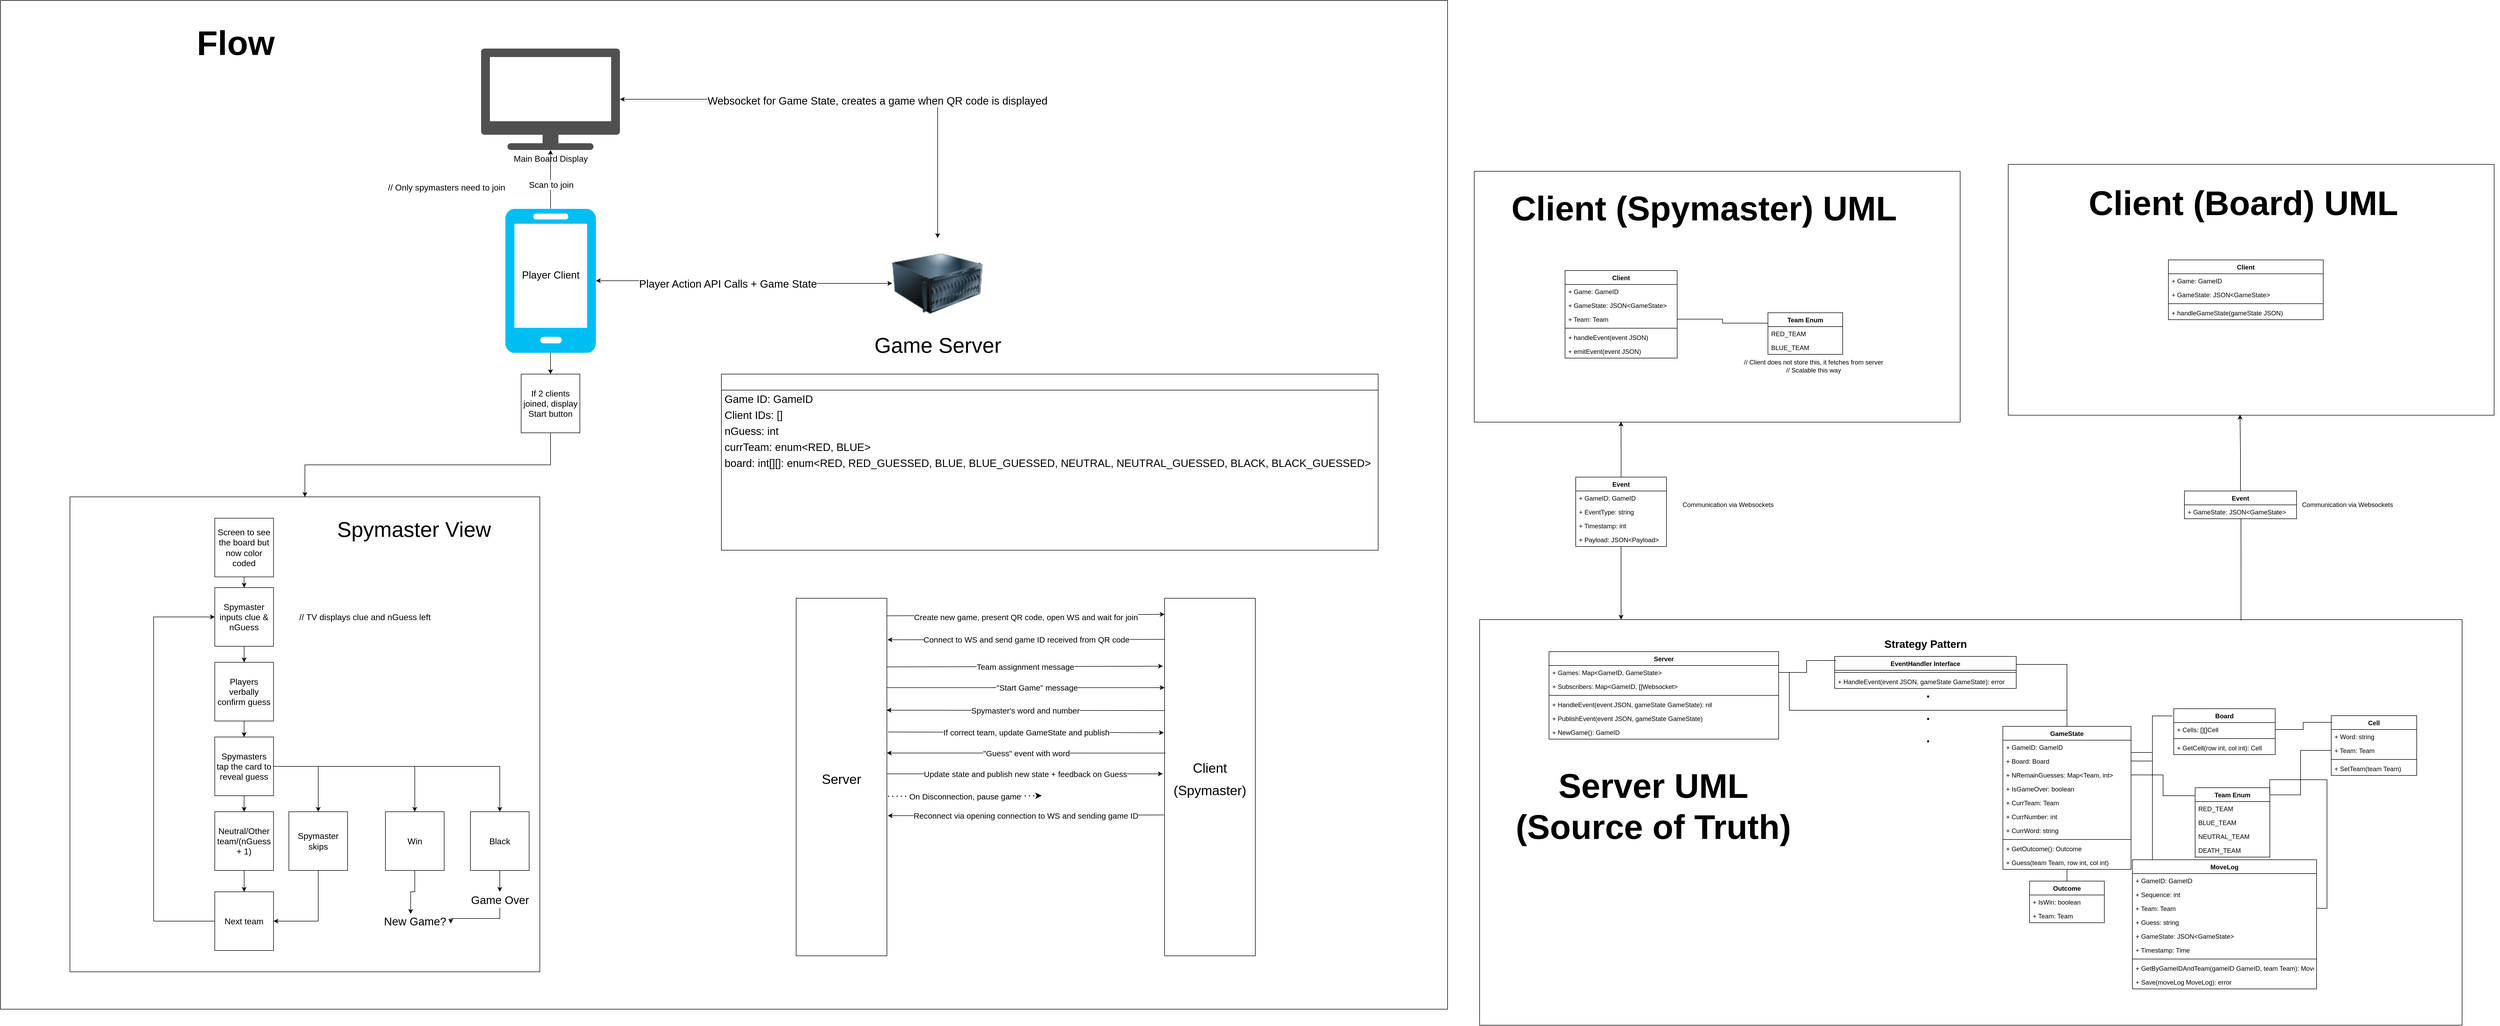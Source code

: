 <mxfile version="20.0.1" type="device"><diagram id="eKOl7I04I3RqvvIm3mIT" name="Page-1"><mxGraphModel dx="2846" dy="1162" grid="1" gridSize="10" guides="1" tooltips="1" connect="1" arrows="1" fold="1" page="1" pageScale="1" pageWidth="850" pageHeight="1100" math="0" shadow="0"><root><mxCell id="0"/><mxCell id="1" parent="0"/><mxCell id="Bn85tjoYDqHKrBX4OfkU-74" value="" style="group;movable=0;resizable=0;rotatable=0;deletable=0;editable=0;connectable=0;" parent="1" vertex="1" connectable="0"><mxGeometry x="-620" y="20" width="2710" height="1890" as="geometry"/></mxCell><mxCell id="Bn85tjoYDqHKrBX4OfkU-70" value="" style="rounded=0;whiteSpace=wrap;html=1;movable=0;resizable=0;rotatable=0;deletable=0;editable=0;connectable=0;" parent="Bn85tjoYDqHKrBX4OfkU-74" vertex="1"><mxGeometry width="2710" height="1890" as="geometry"/></mxCell><mxCell id="Z1jZLjbEhrjlkGBgZ7YE-8" value="" style="group" parent="Bn85tjoYDqHKrBX4OfkU-74" vertex="1" connectable="0"><mxGeometry x="945" y="390" width="170" height="270" as="geometry"/></mxCell><mxCell id="Z1jZLjbEhrjlkGBgZ7YE-6" value="" style="verticalLabelPosition=bottom;html=1;verticalAlign=top;align=center;strokeColor=none;fillColor=#00BEF2;shape=mxgraph.azure.mobile;pointerEvents=1;fontSize=19;" parent="Z1jZLjbEhrjlkGBgZ7YE-8" vertex="1"><mxGeometry width="170" height="270" as="geometry"/></mxCell><mxCell id="Z1jZLjbEhrjlkGBgZ7YE-7" value="Player Client" style="text;html=1;align=center;verticalAlign=middle;resizable=0;points=[];autosize=1;strokeColor=none;fillColor=none;fontSize=19;" parent="Z1jZLjbEhrjlkGBgZ7YE-8" vertex="1"><mxGeometry x="25" y="110" width="120" height="30" as="geometry"/></mxCell><mxCell id="Z1jZLjbEhrjlkGBgZ7YE-11" value="" style="group" parent="Bn85tjoYDqHKrBX4OfkU-74" vertex="1" connectable="0"><mxGeometry x="900" y="90" width="260" height="190" as="geometry"/></mxCell><mxCell id="Z1jZLjbEhrjlkGBgZ7YE-12" value="&lt;font style=&quot;font-size: 16px&quot;&gt;Main Board Display&lt;/font&gt;" style="sketch=0;pointerEvents=1;shadow=0;dashed=0;html=1;strokeColor=none;fillColor=#505050;labelPosition=center;verticalLabelPosition=bottom;verticalAlign=top;outlineConnect=0;align=center;shape=mxgraph.office.devices.tv;" parent="Z1jZLjbEhrjlkGBgZ7YE-11" vertex="1"><mxGeometry width="260" height="190" as="geometry"/></mxCell><mxCell id="Z1jZLjbEhrjlkGBgZ7YE-9" value="" style="shape=image;html=1;verticalAlign=top;verticalLabelPosition=bottom;labelBackgroundColor=#ffffff;imageAspect=0;aspect=fixed;image=https://cdn2.iconfinder.com/data/icons/boxicons-regular-vol-3/24/bx-qr-scan-128.png;fontSize=19;container=1;" parent="Z1jZLjbEhrjlkGBgZ7YE-11" vertex="1"><mxGeometry x="90" y="40" width="80" height="80" as="geometry"/></mxCell><mxCell id="Z1jZLjbEhrjlkGBgZ7YE-15" style="edgeStyle=orthogonalEdgeStyle;rounded=0;orthogonalLoop=1;jettySize=auto;html=1;fontSize=16;" parent="Bn85tjoYDqHKrBX4OfkU-74" source="Z1jZLjbEhrjlkGBgZ7YE-6" target="Z1jZLjbEhrjlkGBgZ7YE-12" edge="1"><mxGeometry relative="1" as="geometry"/></mxCell><mxCell id="Z1jZLjbEhrjlkGBgZ7YE-16" value="Scan to join" style="edgeLabel;html=1;align=center;verticalAlign=middle;resizable=0;points=[];fontSize=16;" parent="Z1jZLjbEhrjlkGBgZ7YE-15" vertex="1" connectable="0"><mxGeometry x="-0.177" y="-1" relative="1" as="geometry"><mxPoint as="offset"/></mxGeometry></mxCell><mxCell id="Z1jZLjbEhrjlkGBgZ7YE-24" value="// Only spymasters need to join" style="text;html=1;align=center;verticalAlign=middle;resizable=0;points=[];autosize=1;strokeColor=none;fillColor=none;fontSize=16;" parent="Bn85tjoYDqHKrBX4OfkU-74" vertex="1"><mxGeometry x="715" y="340" width="240" height="20" as="geometry"/></mxCell><mxCell id="Z1jZLjbEhrjlkGBgZ7YE-41" value="&lt;b style=&quot;font-size: 64px;&quot;&gt;&lt;font style=&quot;font-size: 64px;&quot;&gt;Flow&lt;/font&gt;&lt;/b&gt;" style="text;html=1;align=center;verticalAlign=middle;resizable=0;points=[];autosize=1;strokeColor=none;fillColor=none;fontSize=64;" parent="Bn85tjoYDqHKrBX4OfkU-74" vertex="1"><mxGeometry x="360" y="40" width="160" height="80" as="geometry"/></mxCell><mxCell id="Z1jZLjbEhrjlkGBgZ7YE-49" value="If 2 clients joined, display Start button" style="whiteSpace=wrap;html=1;aspect=fixed;fontSize=16;" parent="Bn85tjoYDqHKrBX4OfkU-74" vertex="1"><mxGeometry x="975" y="700" width="110" height="110" as="geometry"/></mxCell><mxCell id="Z1jZLjbEhrjlkGBgZ7YE-50" style="edgeStyle=orthogonalEdgeStyle;rounded=0;orthogonalLoop=1;jettySize=auto;html=1;entryX=0.5;entryY=0;entryDx=0;entryDy=0;fontSize=21;" parent="Bn85tjoYDqHKrBX4OfkU-74" source="Z1jZLjbEhrjlkGBgZ7YE-6" target="Z1jZLjbEhrjlkGBgZ7YE-49" edge="1"><mxGeometry relative="1" as="geometry"/></mxCell><mxCell id="Z1jZLjbEhrjlkGBgZ7YE-53" value="" style="group" parent="Bn85tjoYDqHKrBX4OfkU-74" vertex="1" connectable="0"><mxGeometry x="130" y="930" width="904.249" height="890" as="geometry"/></mxCell><mxCell id="Z1jZLjbEhrjlkGBgZ7YE-52" value="" style="rounded=0;whiteSpace=wrap;html=1;fontSize=21;" parent="Z1jZLjbEhrjlkGBgZ7YE-53" vertex="1"><mxGeometry width="880" height="890" as="geometry"/></mxCell><mxCell id="Z1jZLjbEhrjlkGBgZ7YE-23" value="Screen to see the board but now color coded" style="whiteSpace=wrap;html=1;aspect=fixed;fontSize=16;" parent="Z1jZLjbEhrjlkGBgZ7YE-53" vertex="1"><mxGeometry x="271.233" y="40" width="110" height="110" as="geometry"/></mxCell><mxCell id="Z1jZLjbEhrjlkGBgZ7YE-26" value="Spymaster inputs clue &amp;amp; nGuess" style="whiteSpace=wrap;html=1;aspect=fixed;fontSize=16;" parent="Z1jZLjbEhrjlkGBgZ7YE-53" vertex="1"><mxGeometry x="271.233" y="170" width="110" height="110" as="geometry"/></mxCell><mxCell id="Z1jZLjbEhrjlkGBgZ7YE-27" value="" style="edgeStyle=orthogonalEdgeStyle;rounded=0;orthogonalLoop=1;jettySize=auto;html=1;fontSize=16;" parent="Z1jZLjbEhrjlkGBgZ7YE-53" source="Z1jZLjbEhrjlkGBgZ7YE-23" target="Z1jZLjbEhrjlkGBgZ7YE-26" edge="1"><mxGeometry relative="1" as="geometry"/></mxCell><mxCell id="Z1jZLjbEhrjlkGBgZ7YE-28" value="Players verbally confirm guess" style="whiteSpace=wrap;html=1;aspect=fixed;fontSize=16;" parent="Z1jZLjbEhrjlkGBgZ7YE-53" vertex="1"><mxGeometry x="271.233" y="310" width="110" height="110" as="geometry"/></mxCell><mxCell id="Z1jZLjbEhrjlkGBgZ7YE-29" style="edgeStyle=orthogonalEdgeStyle;rounded=0;orthogonalLoop=1;jettySize=auto;html=1;entryX=0.5;entryY=0;entryDx=0;entryDy=0;fontSize=16;" parent="Z1jZLjbEhrjlkGBgZ7YE-53" source="Z1jZLjbEhrjlkGBgZ7YE-26" target="Z1jZLjbEhrjlkGBgZ7YE-28" edge="1"><mxGeometry relative="1" as="geometry"/></mxCell><mxCell id="Z1jZLjbEhrjlkGBgZ7YE-126" style="edgeStyle=orthogonalEdgeStyle;rounded=0;orthogonalLoop=1;jettySize=auto;html=1;entryX=0.5;entryY=0;entryDx=0;entryDy=0;fontSize=20;startArrow=none;startFill=0;" parent="Z1jZLjbEhrjlkGBgZ7YE-53" source="Z1jZLjbEhrjlkGBgZ7YE-30" target="Z1jZLjbEhrjlkGBgZ7YE-120" edge="1"><mxGeometry relative="1" as="geometry"/></mxCell><mxCell id="Z1jZLjbEhrjlkGBgZ7YE-30" value="Spymasters tap the card to reveal guess" style="whiteSpace=wrap;html=1;aspect=fixed;fontSize=16;" parent="Z1jZLjbEhrjlkGBgZ7YE-53" vertex="1"><mxGeometry x="271.233" y="450" width="110" height="110" as="geometry"/></mxCell><mxCell id="Z1jZLjbEhrjlkGBgZ7YE-31" style="edgeStyle=orthogonalEdgeStyle;rounded=0;orthogonalLoop=1;jettySize=auto;html=1;fontSize=16;" parent="Z1jZLjbEhrjlkGBgZ7YE-53" source="Z1jZLjbEhrjlkGBgZ7YE-28" target="Z1jZLjbEhrjlkGBgZ7YE-30" edge="1"><mxGeometry relative="1" as="geometry"/></mxCell><mxCell id="Z1jZLjbEhrjlkGBgZ7YE-32" value="Neutral/Other team/(nGuess + 1)" style="whiteSpace=wrap;html=1;aspect=fixed;fontSize=16;" parent="Z1jZLjbEhrjlkGBgZ7YE-53" vertex="1"><mxGeometry x="271.233" y="590" width="110" height="110" as="geometry"/></mxCell><mxCell id="Z1jZLjbEhrjlkGBgZ7YE-33" style="edgeStyle=orthogonalEdgeStyle;rounded=0;orthogonalLoop=1;jettySize=auto;html=1;fontSize=16;" parent="Z1jZLjbEhrjlkGBgZ7YE-53" source="Z1jZLjbEhrjlkGBgZ7YE-30" target="Z1jZLjbEhrjlkGBgZ7YE-32" edge="1"><mxGeometry relative="1" as="geometry"/></mxCell><mxCell id="Z1jZLjbEhrjlkGBgZ7YE-37" style="edgeStyle=orthogonalEdgeStyle;rounded=0;orthogonalLoop=1;jettySize=auto;html=1;entryX=0;entryY=0.5;entryDx=0;entryDy=0;fontSize=16;" parent="Z1jZLjbEhrjlkGBgZ7YE-53" source="Z1jZLjbEhrjlkGBgZ7YE-35" target="Z1jZLjbEhrjlkGBgZ7YE-26" edge="1"><mxGeometry relative="1" as="geometry"><Array as="points"><mxPoint x="156.712" y="795"/><mxPoint x="156.712" y="225"/></Array></mxGeometry></mxCell><mxCell id="Z1jZLjbEhrjlkGBgZ7YE-35" value="Next team" style="whiteSpace=wrap;html=1;aspect=fixed;fontSize=16;" parent="Z1jZLjbEhrjlkGBgZ7YE-53" vertex="1"><mxGeometry x="271.233" y="740" width="110" height="110" as="geometry"/></mxCell><mxCell id="Z1jZLjbEhrjlkGBgZ7YE-36" value="" style="edgeStyle=orthogonalEdgeStyle;rounded=0;orthogonalLoop=1;jettySize=auto;html=1;fontSize=16;" parent="Z1jZLjbEhrjlkGBgZ7YE-53" source="Z1jZLjbEhrjlkGBgZ7YE-32" target="Z1jZLjbEhrjlkGBgZ7YE-35" edge="1"><mxGeometry relative="1" as="geometry"/></mxCell><mxCell id="Z1jZLjbEhrjlkGBgZ7YE-40" style="edgeStyle=orthogonalEdgeStyle;rounded=0;orthogonalLoop=1;jettySize=auto;html=1;entryX=1;entryY=0.5;entryDx=0;entryDy=0;fontSize=16;exitX=0.5;exitY=1;exitDx=0;exitDy=0;" parent="Z1jZLjbEhrjlkGBgZ7YE-53" source="Z1jZLjbEhrjlkGBgZ7YE-38" target="Z1jZLjbEhrjlkGBgZ7YE-35" edge="1"><mxGeometry relative="1" as="geometry"/></mxCell><mxCell id="Z1jZLjbEhrjlkGBgZ7YE-38" value="Spymaster skips" style="whiteSpace=wrap;html=1;aspect=fixed;fontSize=16;" parent="Z1jZLjbEhrjlkGBgZ7YE-53" vertex="1"><mxGeometry x="409.997" y="590" width="110" height="110" as="geometry"/></mxCell><mxCell id="Z1jZLjbEhrjlkGBgZ7YE-39" style="edgeStyle=orthogonalEdgeStyle;rounded=0;orthogonalLoop=1;jettySize=auto;html=1;fontSize=16;" parent="Z1jZLjbEhrjlkGBgZ7YE-53" source="Z1jZLjbEhrjlkGBgZ7YE-30" target="Z1jZLjbEhrjlkGBgZ7YE-38" edge="1"><mxGeometry relative="1" as="geometry"/></mxCell><mxCell id="Z1jZLjbEhrjlkGBgZ7YE-43" value="// TV displays clue and nGuess left" style="text;html=1;align=center;verticalAlign=middle;resizable=0;points=[];autosize=1;strokeColor=none;fillColor=none;fontSize=16;" parent="Z1jZLjbEhrjlkGBgZ7YE-53" vertex="1"><mxGeometry x="421.918" y="215" width="260" height="20" as="geometry"/></mxCell><mxCell id="Z1jZLjbEhrjlkGBgZ7YE-44" value="Win" style="whiteSpace=wrap;html=1;aspect=fixed;fontSize=16;" parent="Z1jZLjbEhrjlkGBgZ7YE-53" vertex="1"><mxGeometry x="590.819" y="590" width="110" height="110" as="geometry"/></mxCell><mxCell id="Z1jZLjbEhrjlkGBgZ7YE-45" style="edgeStyle=orthogonalEdgeStyle;rounded=0;orthogonalLoop=1;jettySize=auto;html=1;fontSize=60;" parent="Z1jZLjbEhrjlkGBgZ7YE-53" source="Z1jZLjbEhrjlkGBgZ7YE-30" target="Z1jZLjbEhrjlkGBgZ7YE-44" edge="1"><mxGeometry relative="1" as="geometry"/></mxCell><mxCell id="Z1jZLjbEhrjlkGBgZ7YE-48" value="&lt;font style=&quot;font-size: 21px&quot;&gt;New Game?&lt;/font&gt;" style="text;html=1;align=center;verticalAlign=middle;resizable=0;points=[];autosize=1;strokeColor=none;fillColor=none;fontSize=16;" parent="Z1jZLjbEhrjlkGBgZ7YE-53" vertex="1"><mxGeometry x="580.814" y="780" width="130" height="30" as="geometry"/></mxCell><mxCell id="Z1jZLjbEhrjlkGBgZ7YE-46" style="edgeStyle=orthogonalEdgeStyle;rounded=0;orthogonalLoop=1;jettySize=auto;html=1;fontSize=60;entryX=0.441;entryY=0.047;entryDx=0;entryDy=0;entryPerimeter=0;" parent="Z1jZLjbEhrjlkGBgZ7YE-53" source="Z1jZLjbEhrjlkGBgZ7YE-44" target="Z1jZLjbEhrjlkGBgZ7YE-48" edge="1"><mxGeometry relative="1" as="geometry"><mxPoint x="717.26" y="750" as="targetPoint"/></mxGeometry></mxCell><mxCell id="Z1jZLjbEhrjlkGBgZ7YE-54" value="&lt;font style=&quot;font-size: 40px&quot;&gt;Spymaster View&lt;/font&gt;" style="text;html=1;align=center;verticalAlign=middle;resizable=0;points=[];autosize=1;strokeColor=none;fillColor=none;fontSize=21;" parent="Z1jZLjbEhrjlkGBgZ7YE-53" vertex="1"><mxGeometry x="494.247" y="40" width="300" height="40" as="geometry"/></mxCell><mxCell id="Z1jZLjbEhrjlkGBgZ7YE-124" style="edgeStyle=orthogonalEdgeStyle;rounded=0;orthogonalLoop=1;jettySize=auto;html=1;fontSize=20;startArrow=none;startFill=0;" parent="Z1jZLjbEhrjlkGBgZ7YE-53" source="Z1jZLjbEhrjlkGBgZ7YE-120" target="Z1jZLjbEhrjlkGBgZ7YE-123" edge="1"><mxGeometry relative="1" as="geometry"/></mxCell><mxCell id="Z1jZLjbEhrjlkGBgZ7YE-120" value="Black" style="whiteSpace=wrap;html=1;aspect=fixed;fontSize=16;" parent="Z1jZLjbEhrjlkGBgZ7YE-53" vertex="1"><mxGeometry x="749.999" y="590" width="110" height="110" as="geometry"/></mxCell><mxCell id="Z1jZLjbEhrjlkGBgZ7YE-125" style="edgeStyle=orthogonalEdgeStyle;rounded=0;orthogonalLoop=1;jettySize=auto;html=1;entryX=1.018;entryY=0.649;entryDx=0;entryDy=0;entryPerimeter=0;fontSize=20;startArrow=none;startFill=0;" parent="Z1jZLjbEhrjlkGBgZ7YE-53" source="Z1jZLjbEhrjlkGBgZ7YE-123" target="Z1jZLjbEhrjlkGBgZ7YE-48" edge="1"><mxGeometry relative="1" as="geometry"><Array as="points"><mxPoint x="805" y="790"/><mxPoint x="713" y="790"/></Array></mxGeometry></mxCell><mxCell id="Z1jZLjbEhrjlkGBgZ7YE-123" value="&lt;span style=&quot;font-size: 21px&quot;&gt;Game Over&lt;/span&gt;" style="text;html=1;align=center;verticalAlign=middle;resizable=0;points=[];autosize=1;strokeColor=none;fillColor=none;fontSize=16;" parent="Z1jZLjbEhrjlkGBgZ7YE-53" vertex="1"><mxGeometry x="744.994" y="740" width="120" height="30" as="geometry"/></mxCell><mxCell id="Z1jZLjbEhrjlkGBgZ7YE-55" style="edgeStyle=orthogonalEdgeStyle;rounded=0;orthogonalLoop=1;jettySize=auto;html=1;entryX=0.5;entryY=0;entryDx=0;entryDy=0;fontSize=40;" parent="Bn85tjoYDqHKrBX4OfkU-74" source="Z1jZLjbEhrjlkGBgZ7YE-49" target="Z1jZLjbEhrjlkGBgZ7YE-52" edge="1"><mxGeometry relative="1" as="geometry"/></mxCell><mxCell id="Z1jZLjbEhrjlkGBgZ7YE-82" value="Game Server" style="image;html=1;image=img/lib/clip_art/computers/Server_128x128.png;fontSize=40;" parent="Bn85tjoYDqHKrBX4OfkU-74" vertex="1"><mxGeometry x="1670" y="445" width="170" height="170" as="geometry"/></mxCell><mxCell id="Z1jZLjbEhrjlkGBgZ7YE-83" style="edgeStyle=orthogonalEdgeStyle;rounded=0;orthogonalLoop=1;jettySize=auto;html=1;entryX=0.5;entryY=0;entryDx=0;entryDy=0;fontSize=40;startArrow=classic;startFill=1;" parent="Bn85tjoYDqHKrBX4OfkU-74" source="Z1jZLjbEhrjlkGBgZ7YE-12" target="Z1jZLjbEhrjlkGBgZ7YE-82" edge="1"><mxGeometry relative="1" as="geometry"/></mxCell><mxCell id="Z1jZLjbEhrjlkGBgZ7YE-84" value="Websocket for Game State, creates a game when QR code is displayed" style="edgeLabel;html=1;align=center;verticalAlign=middle;resizable=0;points=[];fontSize=20;" parent="Z1jZLjbEhrjlkGBgZ7YE-83" vertex="1" connectable="0"><mxGeometry x="0.127" y="-2" relative="1" as="geometry"><mxPoint as="offset"/></mxGeometry></mxCell><mxCell id="Z1jZLjbEhrjlkGBgZ7YE-85" style="edgeStyle=orthogonalEdgeStyle;rounded=0;orthogonalLoop=1;jettySize=auto;html=1;entryX=0;entryY=0.5;entryDx=0;entryDy=0;fontSize=40;startArrow=classic;startFill=1;" parent="Bn85tjoYDqHKrBX4OfkU-74" source="Z1jZLjbEhrjlkGBgZ7YE-6" target="Z1jZLjbEhrjlkGBgZ7YE-82" edge="1"><mxGeometry relative="1" as="geometry"/></mxCell><mxCell id="Z1jZLjbEhrjlkGBgZ7YE-86" value="&lt;font style=&quot;font-size: 20px&quot;&gt;Player Action API Calls + Game State&lt;/font&gt;" style="edgeLabel;html=1;align=center;verticalAlign=middle;resizable=0;points=[];fontSize=40;" parent="Z1jZLjbEhrjlkGBgZ7YE-85" vertex="1" connectable="0"><mxGeometry x="-0.118" y="2" relative="1" as="geometry"><mxPoint as="offset"/></mxGeometry></mxCell><mxCell id="Z1jZLjbEhrjlkGBgZ7YE-101" value="  " style="swimlane;fontStyle=0;childLayout=stackLayout;horizontal=1;startSize=30;horizontalStack=0;resizeParent=1;resizeParentMax=0;resizeLast=0;collapsible=1;marginBottom=0;fontSize=20;" parent="Bn85tjoYDqHKrBX4OfkU-74" vertex="1"><mxGeometry x="1350" y="700" width="1230" height="330" as="geometry"><mxRectangle x="1080" y="740" width="140" height="30" as="alternateBounds"/></mxGeometry></mxCell><mxCell id="Z1jZLjbEhrjlkGBgZ7YE-102" value="Game ID: GameID" style="text;strokeColor=none;fillColor=none;align=left;verticalAlign=middle;spacingLeft=4;spacingRight=4;overflow=hidden;points=[[0,0.5],[1,0.5]];portConstraint=eastwest;rotatable=0;fontSize=20;" parent="Z1jZLjbEhrjlkGBgZ7YE-101" vertex="1"><mxGeometry y="30" width="1230" height="30" as="geometry"/></mxCell><mxCell id="Z1jZLjbEhrjlkGBgZ7YE-103" value="Client IDs: []" style="text;strokeColor=none;fillColor=none;align=left;verticalAlign=middle;spacingLeft=4;spacingRight=4;overflow=hidden;points=[[0,0.5],[1,0.5]];portConstraint=eastwest;rotatable=0;fontSize=20;" parent="Z1jZLjbEhrjlkGBgZ7YE-101" vertex="1"><mxGeometry y="60" width="1230" height="30" as="geometry"/></mxCell><mxCell id="Z1jZLjbEhrjlkGBgZ7YE-104" value="nGuess: int" style="text;strokeColor=none;fillColor=none;align=left;verticalAlign=middle;spacingLeft=4;spacingRight=4;overflow=hidden;points=[[0,0.5],[1,0.5]];portConstraint=eastwest;rotatable=0;fontSize=20;" parent="Z1jZLjbEhrjlkGBgZ7YE-101" vertex="1"><mxGeometry y="90" width="1230" height="30" as="geometry"/></mxCell><mxCell id="Z1jZLjbEhrjlkGBgZ7YE-113" value="currTeam: enum&lt;RED, BLUE&gt;" style="text;strokeColor=none;fillColor=none;align=left;verticalAlign=middle;spacingLeft=4;spacingRight=4;overflow=hidden;points=[[0,0.5],[1,0.5]];portConstraint=eastwest;rotatable=0;fontSize=20;" parent="Z1jZLjbEhrjlkGBgZ7YE-101" vertex="1"><mxGeometry y="120" width="1230" height="30" as="geometry"/></mxCell><mxCell id="Z1jZLjbEhrjlkGBgZ7YE-119" value="board: int[][]: enum&lt;RED, RED_GUESSED, BLUE, BLUE_GUESSED, NEUTRAL, NEUTRAL_GUESSED, BLACK, BLACK_GUESSED&gt;" style="text;strokeColor=none;fillColor=none;align=left;verticalAlign=middle;spacingLeft=4;spacingRight=4;overflow=hidden;points=[[0,0.5],[1,0.5]];portConstraint=eastwest;rotatable=0;fontSize=20;" parent="Z1jZLjbEhrjlkGBgZ7YE-101" vertex="1"><mxGeometry y="150" width="1230" height="30" as="geometry"/></mxCell><mxCell id="Z1jZLjbEhrjlkGBgZ7YE-118" style="text;strokeColor=none;fillColor=none;align=left;verticalAlign=middle;spacingLeft=4;spacingRight=4;overflow=hidden;points=[[0,0.5],[1,0.5]];portConstraint=eastwest;rotatable=0;fontSize=20;" parent="Z1jZLjbEhrjlkGBgZ7YE-101" vertex="1"><mxGeometry y="180" width="1230" height="30" as="geometry"/></mxCell><mxCell id="Z1jZLjbEhrjlkGBgZ7YE-117" style="text;strokeColor=none;fillColor=none;align=left;verticalAlign=middle;spacingLeft=4;spacingRight=4;overflow=hidden;points=[[0,0.5],[1,0.5]];portConstraint=eastwest;rotatable=0;fontSize=20;" parent="Z1jZLjbEhrjlkGBgZ7YE-101" vertex="1"><mxGeometry y="210" width="1230" height="30" as="geometry"/></mxCell><mxCell id="Z1jZLjbEhrjlkGBgZ7YE-116" style="text;strokeColor=none;fillColor=none;align=left;verticalAlign=middle;spacingLeft=4;spacingRight=4;overflow=hidden;points=[[0,0.5],[1,0.5]];portConstraint=eastwest;rotatable=0;fontSize=20;" parent="Z1jZLjbEhrjlkGBgZ7YE-101" vertex="1"><mxGeometry y="240" width="1230" height="30" as="geometry"/></mxCell><mxCell id="Z1jZLjbEhrjlkGBgZ7YE-115" style="text;strokeColor=none;fillColor=none;align=left;verticalAlign=middle;spacingLeft=4;spacingRight=4;overflow=hidden;points=[[0,0.5],[1,0.5]];portConstraint=eastwest;rotatable=0;fontSize=20;" parent="Z1jZLjbEhrjlkGBgZ7YE-101" vertex="1"><mxGeometry y="270" width="1230" height="30" as="geometry"/></mxCell><mxCell id="Z1jZLjbEhrjlkGBgZ7YE-114" style="text;strokeColor=none;fillColor=none;align=left;verticalAlign=middle;spacingLeft=4;spacingRight=4;overflow=hidden;points=[[0,0.5],[1,0.5]];portConstraint=eastwest;rotatable=0;fontSize=20;" parent="Z1jZLjbEhrjlkGBgZ7YE-101" vertex="1"><mxGeometry y="300" width="1230" height="30" as="geometry"/></mxCell><mxCell id="udQbQ-bVocrR9HsnSEGD-100" value="" style="group" vertex="1" connectable="0" parent="Bn85tjoYDqHKrBX4OfkU-74"><mxGeometry x="1490" y="1120" width="860" height="670" as="geometry"/></mxCell><mxCell id="udQbQ-bVocrR9HsnSEGD-84" value="&lt;font style=&quot;font-size: 25px;&quot;&gt;Server&lt;br&gt;&lt;/font&gt;" style="rounded=0;whiteSpace=wrap;html=1;shadow=0;fontSize=35;" vertex="1" parent="udQbQ-bVocrR9HsnSEGD-100"><mxGeometry width="170" height="670" as="geometry"/></mxCell><mxCell id="udQbQ-bVocrR9HsnSEGD-89" value="Connect to WS and send game ID received from QR code" style="endArrow=classic;html=1;rounded=0;fontSize=15;exitX=0.003;exitY=0.115;exitDx=0;exitDy=0;exitPerimeter=0;entryX=1.007;entryY=0.116;entryDx=0;entryDy=0;entryPerimeter=0;" edge="1" parent="udQbQ-bVocrR9HsnSEGD-100" source="udQbQ-bVocrR9HsnSEGD-83" target="udQbQ-bVocrR9HsnSEGD-84"><mxGeometry width="50" height="50" relative="1" as="geometry"><mxPoint x="510" y="440" as="sourcePoint"/><mxPoint x="560" y="390" as="targetPoint"/></mxGeometry></mxCell><mxCell id="udQbQ-bVocrR9HsnSEGD-83" value="&lt;font style=&quot;font-size: 25px;&quot;&gt;Client&lt;br&gt;(Spymaster)&lt;br&gt;&lt;/font&gt;" style="rounded=0;whiteSpace=wrap;html=1;shadow=0;fontSize=35;" vertex="1" parent="udQbQ-bVocrR9HsnSEGD-100"><mxGeometry x="690" width="170" height="670" as="geometry"/></mxCell><mxCell id="udQbQ-bVocrR9HsnSEGD-90" value="Team assignment message" style="endArrow=classic;html=1;rounded=0;fontSize=15;exitX=1.002;exitY=0.192;exitDx=0;exitDy=0;exitPerimeter=0;entryX=-0.018;entryY=0.19;entryDx=0;entryDy=0;entryPerimeter=0;" edge="1" parent="udQbQ-bVocrR9HsnSEGD-100" source="udQbQ-bVocrR9HsnSEGD-84" target="udQbQ-bVocrR9HsnSEGD-83"><mxGeometry width="50" height="50" relative="1" as="geometry"><mxPoint x="510" y="390" as="sourcePoint"/><mxPoint x="560" y="340" as="targetPoint"/></mxGeometry></mxCell><mxCell id="udQbQ-bVocrR9HsnSEGD-91" value="" style="endArrow=classic;html=1;rounded=0;fontSize=15;exitX=1;exitY=0.25;exitDx=0;exitDy=0;entryX=0;entryY=0.25;entryDx=0;entryDy=0;" edge="1" parent="udQbQ-bVocrR9HsnSEGD-100" source="udQbQ-bVocrR9HsnSEGD-84" target="udQbQ-bVocrR9HsnSEGD-83"><mxGeometry width="50" height="50" relative="1" as="geometry"><mxPoint x="510" y="390" as="sourcePoint"/><mxPoint x="320" y="320" as="targetPoint"/></mxGeometry></mxCell><mxCell id="udQbQ-bVocrR9HsnSEGD-92" value="&quot;Start Game&quot; message" style="edgeLabel;html=1;align=center;verticalAlign=middle;resizable=0;points=[];fontSize=15;" vertex="1" connectable="0" parent="udQbQ-bVocrR9HsnSEGD-91"><mxGeometry x="0.079" y="1" relative="1" as="geometry"><mxPoint as="offset"/></mxGeometry></mxCell><mxCell id="udQbQ-bVocrR9HsnSEGD-93" value="Spymaster's word and number" style="endArrow=classic;html=1;rounded=0;fontSize=15;entryX=0.997;entryY=0.313;entryDx=0;entryDy=0;entryPerimeter=0;exitX=-0.003;exitY=0.314;exitDx=0;exitDy=0;exitPerimeter=0;" edge="1" parent="udQbQ-bVocrR9HsnSEGD-100" source="udQbQ-bVocrR9HsnSEGD-83" target="udQbQ-bVocrR9HsnSEGD-84"><mxGeometry width="50" height="50" relative="1" as="geometry"><mxPoint x="520" y="350" as="sourcePoint"/><mxPoint x="570" y="300" as="targetPoint"/></mxGeometry></mxCell><mxCell id="udQbQ-bVocrR9HsnSEGD-95" value="If correct team, update GameState and publish" style="endArrow=classic;html=1;rounded=0;fontSize=15;exitX=1.012;exitY=0.374;exitDx=0;exitDy=0;exitPerimeter=0;entryX=-0.008;entryY=0.376;entryDx=0;entryDy=0;entryPerimeter=0;" edge="1" parent="udQbQ-bVocrR9HsnSEGD-100" source="udQbQ-bVocrR9HsnSEGD-84" target="udQbQ-bVocrR9HsnSEGD-83"><mxGeometry width="50" height="50" relative="1" as="geometry"><mxPoint x="570" y="330" as="sourcePoint"/><mxPoint x="620" y="280" as="targetPoint"/></mxGeometry></mxCell><mxCell id="udQbQ-bVocrR9HsnSEGD-96" value="&quot;Guess&quot; event with word" style="endArrow=classic;html=1;rounded=0;fontSize=15;exitX=0.009;exitY=0.433;exitDx=0;exitDy=0;exitPerimeter=0;" edge="1" parent="udQbQ-bVocrR9HsnSEGD-100" source="udQbQ-bVocrR9HsnSEGD-83"><mxGeometry width="50" height="50" relative="1" as="geometry"><mxPoint x="520" y="400" as="sourcePoint"/><mxPoint x="170" y="290" as="targetPoint"/></mxGeometry></mxCell><mxCell id="udQbQ-bVocrR9HsnSEGD-97" value="Update state and publish new state + feedback on Guess" style="endArrow=classic;html=1;rounded=0;fontSize=15;exitX=1.005;exitY=0.491;exitDx=0;exitDy=0;exitPerimeter=0;entryX=-0.02;entryY=0.491;entryDx=0;entryDy=0;entryPerimeter=0;" edge="1" parent="udQbQ-bVocrR9HsnSEGD-100" source="udQbQ-bVocrR9HsnSEGD-84" target="udQbQ-bVocrR9HsnSEGD-83"><mxGeometry width="50" height="50" relative="1" as="geometry"><mxPoint x="520" y="400" as="sourcePoint"/><mxPoint x="570" y="350" as="targetPoint"/></mxGeometry></mxCell><mxCell id="udQbQ-bVocrR9HsnSEGD-98" value="On Disconnection, pause game" style="endArrow=classic;dashed=1;html=1;dashPattern=1 3;strokeWidth=2;rounded=0;fontSize=15;exitX=1.012;exitY=0.554;exitDx=0;exitDy=0;exitPerimeter=0;endFill=1;" edge="1" parent="udQbQ-bVocrR9HsnSEGD-100" source="udQbQ-bVocrR9HsnSEGD-84"><mxGeometry width="50" height="50" relative="1" as="geometry"><mxPoint x="400" y="470" as="sourcePoint"/><mxPoint x="460" y="370" as="targetPoint"/></mxGeometry></mxCell><mxCell id="udQbQ-bVocrR9HsnSEGD-88" value="&lt;font style=&quot;font-size: 15px;&quot;&gt;Create new game, present QR code, open WS and wait for join&lt;/font&gt;" style="endArrow=classic;html=1;rounded=0;fontSize=25;exitX=0.997;exitY=0.049;exitDx=0;exitDy=0;exitPerimeter=0;entryX=0;entryY=0.045;entryDx=0;entryDy=0;entryPerimeter=0;" edge="1" parent="udQbQ-bVocrR9HsnSEGD-100" source="udQbQ-bVocrR9HsnSEGD-84" target="udQbQ-bVocrR9HsnSEGD-83"><mxGeometry width="50" height="50" relative="1" as="geometry"><mxPoint x="510" y="440" as="sourcePoint"/><mxPoint x="690" y="30" as="targetPoint"/></mxGeometry></mxCell><mxCell id="udQbQ-bVocrR9HsnSEGD-99" value="Reconnect via opening connection to WS and sending game ID" style="endArrow=classic;html=1;rounded=0;fontSize=15;entryX=1.01;entryY=0.608;entryDx=0;entryDy=0;entryPerimeter=0;exitX=-0.007;exitY=0.606;exitDx=0;exitDy=0;exitPerimeter=0;" edge="1" parent="udQbQ-bVocrR9HsnSEGD-100" source="udQbQ-bVocrR9HsnSEGD-83" target="udQbQ-bVocrR9HsnSEGD-84"><mxGeometry width="50" height="50" relative="1" as="geometry"><mxPoint x="510" y="410" as="sourcePoint"/><mxPoint x="560" y="360" as="targetPoint"/></mxGeometry></mxCell><mxCell id="udQbQ-bVocrR9HsnSEGD-22" style="edgeStyle=orthogonalEdgeStyle;rounded=0;orthogonalLoop=1;jettySize=auto;html=1;entryX=0.144;entryY=0;entryDx=0;entryDy=0;entryPerimeter=0;endArrow=classic;endFill=1;startArrow=none;startFill=0;" edge="1" parent="1" source="udQbQ-bVocrR9HsnSEGD-16" target="Bn85tjoYDqHKrBX4OfkU-71"><mxGeometry relative="1" as="geometry"/></mxCell><mxCell id="udQbQ-bVocrR9HsnSEGD-32" style="edgeStyle=orthogonalEdgeStyle;rounded=0;orthogonalLoop=1;jettySize=auto;html=1;entryX=0.302;entryY=0.998;entryDx=0;entryDy=0;entryPerimeter=0;endArrow=classic;endFill=1;" edge="1" parent="1" source="udQbQ-bVocrR9HsnSEGD-16" target="udQbQ-bVocrR9HsnSEGD-24"><mxGeometry relative="1" as="geometry"/></mxCell><mxCell id="udQbQ-bVocrR9HsnSEGD-16" value="Event" style="swimlane;fontStyle=1;align=center;verticalAlign=top;childLayout=stackLayout;horizontal=1;startSize=26;horizontalStack=0;resizeParent=1;resizeParentMax=0;resizeLast=0;collapsible=1;marginBottom=0;" vertex="1" parent="1"><mxGeometry x="2330" y="913" width="170" height="130" as="geometry"/></mxCell><mxCell id="udQbQ-bVocrR9HsnSEGD-17" value="+ GameID: GameID" style="text;strokeColor=none;fillColor=none;align=left;verticalAlign=top;spacingLeft=4;spacingRight=4;overflow=hidden;rotatable=0;points=[[0,0.5],[1,0.5]];portConstraint=eastwest;" vertex="1" parent="udQbQ-bVocrR9HsnSEGD-16"><mxGeometry y="26" width="170" height="26" as="geometry"/></mxCell><mxCell id="udQbQ-bVocrR9HsnSEGD-18" value="+ EventType: string" style="text;strokeColor=none;fillColor=none;align=left;verticalAlign=top;spacingLeft=4;spacingRight=4;overflow=hidden;rotatable=0;points=[[0,0.5],[1,0.5]];portConstraint=eastwest;" vertex="1" parent="udQbQ-bVocrR9HsnSEGD-16"><mxGeometry y="52" width="170" height="26" as="geometry"/></mxCell><mxCell id="udQbQ-bVocrR9HsnSEGD-28" value="+ Timestamp: int" style="text;strokeColor=none;fillColor=none;align=left;verticalAlign=top;spacingLeft=4;spacingRight=4;overflow=hidden;rotatable=0;points=[[0,0.5],[1,0.5]];portConstraint=eastwest;" vertex="1" parent="udQbQ-bVocrR9HsnSEGD-16"><mxGeometry y="78" width="170" height="26" as="geometry"/></mxCell><mxCell id="udQbQ-bVocrR9HsnSEGD-19" value="+ Payload: JSON&lt;Payload&gt;" style="text;strokeColor=none;fillColor=none;align=left;verticalAlign=top;spacingLeft=4;spacingRight=4;overflow=hidden;rotatable=0;points=[[0,0.5],[1,0.5]];portConstraint=eastwest;" vertex="1" parent="udQbQ-bVocrR9HsnSEGD-16"><mxGeometry y="104" width="170" height="26" as="geometry"/></mxCell><mxCell id="udQbQ-bVocrR9HsnSEGD-26" value="Communication via Websockets" style="text;html=1;align=center;verticalAlign=middle;resizable=0;points=[];autosize=1;strokeColor=none;fillColor=none;" vertex="1" parent="1"><mxGeometry x="2520" y="955" width="190" height="20" as="geometry"/></mxCell><mxCell id="udQbQ-bVocrR9HsnSEGD-31" value="" style="group;movable=0;resizable=0;rotatable=0;deletable=0;editable=0;connectable=0;" vertex="1" connectable="0" parent="1"><mxGeometry x="2140" y="340" width="910" height="470" as="geometry"/></mxCell><mxCell id="udQbQ-bVocrR9HsnSEGD-24" value="" style="rounded=0;whiteSpace=wrap;html=1;shadow=0;movable=1;resizable=1;rotatable=1;deletable=1;editable=1;connectable=1;" vertex="1" parent="udQbQ-bVocrR9HsnSEGD-31"><mxGeometry width="910" height="470" as="geometry"/></mxCell><mxCell id="udQbQ-bVocrR9HsnSEGD-1" value="Client" style="swimlane;fontStyle=1;align=center;verticalAlign=top;childLayout=stackLayout;horizontal=1;startSize=26;horizontalStack=0;resizeParent=1;resizeParentMax=0;resizeLast=0;collapsible=1;marginBottom=0;" vertex="1" parent="udQbQ-bVocrR9HsnSEGD-31"><mxGeometry x="170" y="186" width="210" height="164" as="geometry"/></mxCell><mxCell id="udQbQ-bVocrR9HsnSEGD-2" value="+ Game: GameID" style="text;strokeColor=none;fillColor=none;align=left;verticalAlign=top;spacingLeft=4;spacingRight=4;overflow=hidden;rotatable=0;points=[[0,0.5],[1,0.5]];portConstraint=eastwest;" vertex="1" parent="udQbQ-bVocrR9HsnSEGD-1"><mxGeometry y="26" width="210" height="26" as="geometry"/></mxCell><mxCell id="udQbQ-bVocrR9HsnSEGD-7" value="+ GameState: JSON&lt;GameState&gt;" style="text;strokeColor=none;fillColor=none;align=left;verticalAlign=top;spacingLeft=4;spacingRight=4;overflow=hidden;rotatable=0;points=[[0,0.5],[1,0.5]];portConstraint=eastwest;" vertex="1" parent="udQbQ-bVocrR9HsnSEGD-1"><mxGeometry y="52" width="210" height="26" as="geometry"/></mxCell><mxCell id="udQbQ-bVocrR9HsnSEGD-5" value="+ Team: Team" style="text;strokeColor=none;fillColor=none;align=left;verticalAlign=top;spacingLeft=4;spacingRight=4;overflow=hidden;rotatable=0;points=[[0,0.5],[1,0.5]];portConstraint=eastwest;" vertex="1" parent="udQbQ-bVocrR9HsnSEGD-1"><mxGeometry y="78" width="210" height="26" as="geometry"/></mxCell><mxCell id="udQbQ-bVocrR9HsnSEGD-3" value="" style="line;strokeWidth=1;fillColor=none;align=left;verticalAlign=middle;spacingTop=-1;spacingLeft=3;spacingRight=3;rotatable=0;labelPosition=right;points=[];portConstraint=eastwest;" vertex="1" parent="udQbQ-bVocrR9HsnSEGD-1"><mxGeometry y="104" width="210" height="8" as="geometry"/></mxCell><mxCell id="udQbQ-bVocrR9HsnSEGD-4" value="+ handleEvent(event JSON)" style="text;strokeColor=none;fillColor=none;align=left;verticalAlign=top;spacingLeft=4;spacingRight=4;overflow=hidden;rotatable=0;points=[[0,0.5],[1,0.5]];portConstraint=eastwest;" vertex="1" parent="udQbQ-bVocrR9HsnSEGD-1"><mxGeometry y="112" width="210" height="26" as="geometry"/></mxCell><mxCell id="udQbQ-bVocrR9HsnSEGD-29" value="+ emitEvent(event JSON)" style="text;strokeColor=none;fillColor=none;align=left;verticalAlign=top;spacingLeft=4;spacingRight=4;overflow=hidden;rotatable=0;points=[[0,0.5],[1,0.5]];portConstraint=eastwest;" vertex="1" parent="udQbQ-bVocrR9HsnSEGD-1"><mxGeometry y="138" width="210" height="26" as="geometry"/></mxCell><mxCell id="udQbQ-bVocrR9HsnSEGD-6" value="&lt;b&gt;Client (Spymaster) UML&lt;/b&gt;" style="text;html=1;align=center;verticalAlign=middle;resizable=0;points=[];autosize=1;strokeColor=none;fillColor=none;fontSize=64;" vertex="1" parent="udQbQ-bVocrR9HsnSEGD-31"><mxGeometry x="60" y="30" width="740" height="80" as="geometry"/></mxCell><mxCell id="udQbQ-bVocrR9HsnSEGD-8" value="Team Enum" style="swimlane;fontStyle=1;childLayout=stackLayout;horizontal=1;startSize=26;fillColor=none;horizontalStack=0;resizeParent=1;resizeParentMax=0;resizeLast=0;collapsible=1;marginBottom=0;" vertex="1" parent="udQbQ-bVocrR9HsnSEGD-31"><mxGeometry x="550" y="265" width="140" height="78" as="geometry"/></mxCell><mxCell id="udQbQ-bVocrR9HsnSEGD-9" value="RED_TEAM" style="text;strokeColor=none;fillColor=none;align=left;verticalAlign=top;spacingLeft=4;spacingRight=4;overflow=hidden;rotatable=0;points=[[0,0.5],[1,0.5]];portConstraint=eastwest;" vertex="1" parent="udQbQ-bVocrR9HsnSEGD-8"><mxGeometry y="26" width="140" height="26" as="geometry"/></mxCell><mxCell id="udQbQ-bVocrR9HsnSEGD-10" value="BLUE_TEAM " style="text;strokeColor=none;fillColor=none;align=left;verticalAlign=top;spacingLeft=4;spacingRight=4;overflow=hidden;rotatable=0;points=[[0,0.5],[1,0.5]];portConstraint=eastwest;" vertex="1" parent="udQbQ-bVocrR9HsnSEGD-8"><mxGeometry y="52" width="140" height="26" as="geometry"/></mxCell><mxCell id="udQbQ-bVocrR9HsnSEGD-13" style="edgeStyle=orthogonalEdgeStyle;rounded=0;orthogonalLoop=1;jettySize=auto;html=1;entryX=0;entryY=0.25;entryDx=0;entryDy=0;endArrow=none;endFill=0;" edge="1" parent="udQbQ-bVocrR9HsnSEGD-31" source="udQbQ-bVocrR9HsnSEGD-5" target="udQbQ-bVocrR9HsnSEGD-8"><mxGeometry relative="1" as="geometry"/></mxCell><mxCell id="udQbQ-bVocrR9HsnSEGD-14" value="// Client does not store this, it fetches from server&lt;br&gt;// Scalable this way" style="text;html=1;align=center;verticalAlign=middle;resizable=0;points=[];autosize=1;strokeColor=none;fillColor=none;" vertex="1" parent="udQbQ-bVocrR9HsnSEGD-31"><mxGeometry x="495" y="350" width="280" height="30" as="geometry"/></mxCell><mxCell id="udQbQ-bVocrR9HsnSEGD-33" value="" style="group;movable=0;resizable=0;rotatable=0;deletable=0;editable=0;connectable=0;" vertex="1" connectable="0" parent="1"><mxGeometry x="2150" y="1150" width="1840" height="760" as="geometry"/></mxCell><mxCell id="Bn85tjoYDqHKrBX4OfkU-71" value="" style="rounded=0;whiteSpace=wrap;html=1;fontSize=64;container=1;" parent="udQbQ-bVocrR9HsnSEGD-33" vertex="1"><mxGeometry y="30" width="1840" height="760" as="geometry"/></mxCell><mxCell id="udQbQ-bVocrR9HsnSEGD-68" value=".&lt;br style=&quot;font-size: 35px;&quot;&gt;.&lt;br style=&quot;font-size: 35px;&quot;&gt;." style="text;html=1;strokeColor=none;fillColor=none;align=center;verticalAlign=middle;whiteSpace=wrap;rounded=0;shadow=0;fontSize=35;" vertex="1" parent="Bn85tjoYDqHKrBX4OfkU-71"><mxGeometry x="810" y="160" width="60" height="30" as="geometry"/></mxCell><mxCell id="Bn85tjoYDqHKrBX4OfkU-5" value="Cell" style="swimlane;fontStyle=1;align=center;verticalAlign=top;childLayout=stackLayout;horizontal=1;startSize=26;horizontalStack=0;resizeParent=1;resizeParentMax=0;resizeLast=0;collapsible=1;marginBottom=0;" parent="Bn85tjoYDqHKrBX4OfkU-71" vertex="1"><mxGeometry x="1595" y="180" width="160" height="112" as="geometry"/></mxCell><mxCell id="Bn85tjoYDqHKrBX4OfkU-6" value="+ Word: string" style="text;strokeColor=none;fillColor=none;align=left;verticalAlign=top;spacingLeft=4;spacingRight=4;overflow=hidden;rotatable=0;points=[[0,0.5],[1,0.5]];portConstraint=eastwest;" parent="Bn85tjoYDqHKrBX4OfkU-5" vertex="1"><mxGeometry y="26" width="160" height="26" as="geometry"/></mxCell><mxCell id="Bn85tjoYDqHKrBX4OfkU-10" value="+ Team: Team" style="text;strokeColor=none;fillColor=none;align=left;verticalAlign=top;spacingLeft=4;spacingRight=4;overflow=hidden;rotatable=0;points=[[0,0.5],[1,0.5]];portConstraint=eastwest;" parent="Bn85tjoYDqHKrBX4OfkU-5" vertex="1"><mxGeometry y="52" width="160" height="26" as="geometry"/></mxCell><mxCell id="Bn85tjoYDqHKrBX4OfkU-7" value="" style="line;strokeWidth=1;fillColor=none;align=left;verticalAlign=middle;spacingTop=-1;spacingLeft=3;spacingRight=3;rotatable=0;labelPosition=right;points=[];portConstraint=eastwest;" parent="Bn85tjoYDqHKrBX4OfkU-5" vertex="1"><mxGeometry y="78" width="160" height="8" as="geometry"/></mxCell><mxCell id="Bn85tjoYDqHKrBX4OfkU-8" value="+ SetTeam(team Team)" style="text;strokeColor=none;fillColor=none;align=left;verticalAlign=top;spacingLeft=4;spacingRight=4;overflow=hidden;rotatable=0;points=[[0,0.5],[1,0.5]];portConstraint=eastwest;" parent="Bn85tjoYDqHKrBX4OfkU-5" vertex="1"><mxGeometry y="86" width="160" height="26" as="geometry"/></mxCell><mxCell id="Bn85tjoYDqHKrBX4OfkU-11" value="Team Enum" style="swimlane;fontStyle=1;childLayout=stackLayout;horizontal=1;startSize=26;fillColor=none;horizontalStack=0;resizeParent=1;resizeParentMax=0;resizeLast=0;collapsible=1;marginBottom=0;" parent="Bn85tjoYDqHKrBX4OfkU-71" vertex="1"><mxGeometry x="1340" y="315" width="140" height="130" as="geometry"/></mxCell><mxCell id="Bn85tjoYDqHKrBX4OfkU-12" value="RED_TEAM" style="text;strokeColor=none;fillColor=none;align=left;verticalAlign=top;spacingLeft=4;spacingRight=4;overflow=hidden;rotatable=0;points=[[0,0.5],[1,0.5]];portConstraint=eastwest;" parent="Bn85tjoYDqHKrBX4OfkU-11" vertex="1"><mxGeometry y="26" width="140" height="26" as="geometry"/></mxCell><mxCell id="Bn85tjoYDqHKrBX4OfkU-13" value="BLUE_TEAM " style="text;strokeColor=none;fillColor=none;align=left;verticalAlign=top;spacingLeft=4;spacingRight=4;overflow=hidden;rotatable=0;points=[[0,0.5],[1,0.5]];portConstraint=eastwest;" parent="Bn85tjoYDqHKrBX4OfkU-11" vertex="1"><mxGeometry y="52" width="140" height="26" as="geometry"/></mxCell><mxCell id="Bn85tjoYDqHKrBX4OfkU-14" value="NEUTRAL_TEAM" style="text;strokeColor=none;fillColor=none;align=left;verticalAlign=top;spacingLeft=4;spacingRight=4;overflow=hidden;rotatable=0;points=[[0,0.5],[1,0.5]];portConstraint=eastwest;" parent="Bn85tjoYDqHKrBX4OfkU-11" vertex="1"><mxGeometry y="78" width="140" height="26" as="geometry"/></mxCell><mxCell id="Bn85tjoYDqHKrBX4OfkU-15" value="DEATH_TEAM" style="text;strokeColor=none;fillColor=none;align=left;verticalAlign=top;spacingLeft=4;spacingRight=4;overflow=hidden;rotatable=0;points=[[0,0.5],[1,0.5]];portConstraint=eastwest;" parent="Bn85tjoYDqHKrBX4OfkU-11" vertex="1"><mxGeometry y="104" width="140" height="26" as="geometry"/></mxCell><mxCell id="Bn85tjoYDqHKrBX4OfkU-16" style="edgeStyle=orthogonalEdgeStyle;rounded=0;orthogonalLoop=1;jettySize=auto;html=1;endArrow=none;endFill=0;entryX=1.003;entryY=0.103;entryDx=0;entryDy=0;entryPerimeter=0;" parent="Bn85tjoYDqHKrBX4OfkU-71" source="Bn85tjoYDqHKrBX4OfkU-10" target="Bn85tjoYDqHKrBX4OfkU-11" edge="1"><mxGeometry relative="1" as="geometry"/></mxCell><mxCell id="udQbQ-bVocrR9HsnSEGD-75" value="Outcome" style="swimlane;fontStyle=1;childLayout=stackLayout;horizontal=1;startSize=26;fillColor=none;horizontalStack=0;resizeParent=1;resizeParentMax=0;resizeLast=0;collapsible=1;marginBottom=0;" vertex="1" parent="Bn85tjoYDqHKrBX4OfkU-71"><mxGeometry x="1030" y="490" width="140" height="78" as="geometry"/></mxCell><mxCell id="udQbQ-bVocrR9HsnSEGD-76" value="+ IsWin: boolean" style="text;strokeColor=none;fillColor=none;align=left;verticalAlign=top;spacingLeft=4;spacingRight=4;overflow=hidden;rotatable=0;points=[[0,0.5],[1,0.5]];portConstraint=eastwest;" vertex="1" parent="udQbQ-bVocrR9HsnSEGD-75"><mxGeometry y="26" width="140" height="26" as="geometry"/></mxCell><mxCell id="udQbQ-bVocrR9HsnSEGD-79" value="+ Team: Team" style="text;strokeColor=none;fillColor=none;align=left;verticalAlign=top;spacingLeft=4;spacingRight=4;overflow=hidden;rotatable=0;points=[[0,0.5],[1,0.5]];portConstraint=eastwest;" vertex="1" parent="udQbQ-bVocrR9HsnSEGD-75"><mxGeometry y="52" width="140" height="26" as="geometry"/></mxCell><mxCell id="udQbQ-bVocrR9HsnSEGD-102" value="&lt;b&gt;&lt;font style=&quot;font-size: 20px;&quot;&gt;Strategy Pattern&lt;/font&gt;&lt;/b&gt;" style="text;html=1;align=center;verticalAlign=middle;resizable=0;points=[];autosize=1;strokeColor=none;fillColor=none;fontSize=15;" vertex="1" parent="Bn85tjoYDqHKrBX4OfkU-71"><mxGeometry x="750" y="30" width="170" height="30" as="geometry"/></mxCell><mxCell id="Bn85tjoYDqHKrBX4OfkU-21" value="GameState" style="swimlane;fontStyle=1;align=center;verticalAlign=top;childLayout=stackLayout;horizontal=1;startSize=26;horizontalStack=0;resizeParent=1;resizeParentMax=0;resizeLast=0;collapsible=1;marginBottom=0;" parent="Bn85tjoYDqHKrBX4OfkU-71" vertex="1"><mxGeometry x="980" y="200" width="240" height="268" as="geometry"/></mxCell><mxCell id="Bn85tjoYDqHKrBX4OfkU-22" value="+ GameID: GameID" style="text;strokeColor=none;fillColor=none;align=left;verticalAlign=top;spacingLeft=4;spacingRight=4;overflow=hidden;rotatable=0;points=[[0,0.5],[1,0.5]];portConstraint=eastwest;" parent="Bn85tjoYDqHKrBX4OfkU-21" vertex="1"><mxGeometry y="26" width="240" height="26" as="geometry"/></mxCell><mxCell id="Bn85tjoYDqHKrBX4OfkU-27" value="+ Board: Board" style="text;strokeColor=none;fillColor=none;align=left;verticalAlign=top;spacingLeft=4;spacingRight=4;overflow=hidden;rotatable=0;points=[[0,0.5],[1,0.5]];portConstraint=eastwest;" parent="Bn85tjoYDqHKrBX4OfkU-21" vertex="1"><mxGeometry y="52" width="240" height="26" as="geometry"/></mxCell><mxCell id="Bn85tjoYDqHKrBX4OfkU-26" value="+ NRemainGuesses: Map&lt;Team, int&gt;" style="text;strokeColor=none;fillColor=none;align=left;verticalAlign=top;spacingLeft=4;spacingRight=4;overflow=hidden;rotatable=0;points=[[0,0.5],[1,0.5]];portConstraint=eastwest;" parent="Bn85tjoYDqHKrBX4OfkU-21" vertex="1"><mxGeometry y="78" width="240" height="26" as="geometry"/></mxCell><mxCell id="Bn85tjoYDqHKrBX4OfkU-40" value="+ IsGameOver: boolean" style="text;strokeColor=none;fillColor=none;align=left;verticalAlign=top;spacingLeft=4;spacingRight=4;overflow=hidden;rotatable=0;points=[[0,0.5],[1,0.5]];portConstraint=eastwest;" parent="Bn85tjoYDqHKrBX4OfkU-21" vertex="1"><mxGeometry y="104" width="240" height="26" as="geometry"/></mxCell><mxCell id="Bn85tjoYDqHKrBX4OfkU-39" value="+ CurrTeam: Team" style="text;strokeColor=none;fillColor=none;align=left;verticalAlign=top;spacingLeft=4;spacingRight=4;overflow=hidden;rotatable=0;points=[[0,0.5],[1,0.5]];portConstraint=eastwest;" parent="Bn85tjoYDqHKrBX4OfkU-21" vertex="1"><mxGeometry y="130" width="240" height="26" as="geometry"/></mxCell><mxCell id="Bn85tjoYDqHKrBX4OfkU-38" value="+ CurrNumber: int" style="text;strokeColor=none;fillColor=none;align=left;verticalAlign=top;spacingLeft=4;spacingRight=4;overflow=hidden;rotatable=0;points=[[0,0.5],[1,0.5]];portConstraint=eastwest;" parent="Bn85tjoYDqHKrBX4OfkU-21" vertex="1"><mxGeometry y="156" width="240" height="26" as="geometry"/></mxCell><mxCell id="Bn85tjoYDqHKrBX4OfkU-37" value="+ CurrWord: string" style="text;strokeColor=none;fillColor=none;align=left;verticalAlign=top;spacingLeft=4;spacingRight=4;overflow=hidden;rotatable=0;points=[[0,0.5],[1,0.5]];portConstraint=eastwest;" parent="Bn85tjoYDqHKrBX4OfkU-21" vertex="1"><mxGeometry y="182" width="240" height="26" as="geometry"/></mxCell><mxCell id="Bn85tjoYDqHKrBX4OfkU-24" value="" style="line;strokeWidth=1;fillColor=none;align=left;verticalAlign=middle;spacingTop=-1;spacingLeft=3;spacingRight=3;rotatable=0;labelPosition=right;points=[];portConstraint=eastwest;" parent="Bn85tjoYDqHKrBX4OfkU-21" vertex="1"><mxGeometry y="208" width="240" height="8" as="geometry"/></mxCell><mxCell id="Bn85tjoYDqHKrBX4OfkU-25" value="+ GetOutcome(): Outcome" style="text;strokeColor=none;fillColor=none;align=left;verticalAlign=top;spacingLeft=4;spacingRight=4;overflow=hidden;rotatable=0;points=[[0,0.5],[1,0.5]];portConstraint=eastwest;" parent="Bn85tjoYDqHKrBX4OfkU-21" vertex="1"><mxGeometry y="216" width="240" height="26" as="geometry"/></mxCell><mxCell id="udQbQ-bVocrR9HsnSEGD-104" value="+ Guess(team Team, row int, col int)" style="text;strokeColor=none;fillColor=none;align=left;verticalAlign=top;spacingLeft=4;spacingRight=4;overflow=hidden;rotatable=0;points=[[0,0.5],[1,0.5]];portConstraint=eastwest;" vertex="1" parent="Bn85tjoYDqHKrBX4OfkU-21"><mxGeometry y="242" width="240" height="26" as="geometry"/></mxCell><mxCell id="Bn85tjoYDqHKrBX4OfkU-41" style="edgeStyle=orthogonalEdgeStyle;rounded=0;orthogonalLoop=1;jettySize=auto;html=1;entryX=0;entryY=0.115;entryDx=0;entryDy=0;entryPerimeter=0;endArrow=none;endFill=0;" parent="Bn85tjoYDqHKrBX4OfkU-71" source="Bn85tjoYDqHKrBX4OfkU-26" target="Bn85tjoYDqHKrBX4OfkU-11" edge="1"><mxGeometry relative="1" as="geometry"/></mxCell><mxCell id="udQbQ-bVocrR9HsnSEGD-81" style="edgeStyle=orthogonalEdgeStyle;rounded=0;orthogonalLoop=1;jettySize=auto;html=1;entryX=0.5;entryY=0;entryDx=0;entryDy=0;fontSize=35;startArrow=none;startFill=0;endArrow=none;endFill=0;exitX=0.5;exitY=0.989;exitDx=0;exitDy=0;exitPerimeter=0;" edge="1" parent="Bn85tjoYDqHKrBX4OfkU-71" source="udQbQ-bVocrR9HsnSEGD-104" target="udQbQ-bVocrR9HsnSEGD-75"><mxGeometry relative="1" as="geometry"><mxPoint x="1100" y="410" as="sourcePoint"/><Array as="points"/></mxGeometry></mxCell><mxCell id="Bn85tjoYDqHKrBX4OfkU-62" value="EventHandler Interface" style="swimlane;fontStyle=1;align=center;verticalAlign=top;childLayout=stackLayout;horizontal=1;startSize=26;horizontalStack=0;resizeParent=1;resizeParentMax=0;resizeLast=0;collapsible=1;marginBottom=0;" parent="Bn85tjoYDqHKrBX4OfkU-71" vertex="1"><mxGeometry x="665" y="69" width="340" height="60" as="geometry"/></mxCell><mxCell id="Bn85tjoYDqHKrBX4OfkU-65" value="" style="line;strokeWidth=1;fillColor=none;align=left;verticalAlign=middle;spacingTop=-1;spacingLeft=3;spacingRight=3;rotatable=0;labelPosition=right;points=[];portConstraint=eastwest;" parent="Bn85tjoYDqHKrBX4OfkU-62" vertex="1"><mxGeometry y="26" width="340" height="8" as="geometry"/></mxCell><mxCell id="Bn85tjoYDqHKrBX4OfkU-66" value="+ HandleEvent(event JSON, gameState GameState): error" style="text;strokeColor=none;fillColor=none;align=left;verticalAlign=top;spacingLeft=4;spacingRight=4;overflow=hidden;rotatable=0;points=[[0,0.5],[1,0.5]];portConstraint=eastwest;" parent="Bn85tjoYDqHKrBX4OfkU-62" vertex="1"><mxGeometry y="34" width="340" height="26" as="geometry"/></mxCell><mxCell id="Bn85tjoYDqHKrBX4OfkU-67" style="edgeStyle=orthogonalEdgeStyle;rounded=0;orthogonalLoop=1;jettySize=auto;html=1;entryX=0.5;entryY=0;entryDx=0;entryDy=0;endArrow=none;endFill=0;exitX=1;exitY=0.25;exitDx=0;exitDy=0;" parent="Bn85tjoYDqHKrBX4OfkU-71" source="Bn85tjoYDqHKrBX4OfkU-62" target="Bn85tjoYDqHKrBX4OfkU-21" edge="1"><mxGeometry relative="1" as="geometry"><mxPoint x="950" y="166" as="sourcePoint"/><mxPoint x="980.96" y="249.988" as="targetPoint"/></mxGeometry></mxCell><mxCell id="Bn85tjoYDqHKrBX4OfkU-30" style="edgeStyle=orthogonalEdgeStyle;rounded=0;orthogonalLoop=1;jettySize=auto;html=1;entryX=-0.012;entryY=0.157;entryDx=0;entryDy=0;entryPerimeter=0;endArrow=none;endFill=0;" parent="udQbQ-bVocrR9HsnSEGD-33" source="Bn85tjoYDqHKrBX4OfkU-27" target="Bn85tjoYDqHKrBX4OfkU-1" edge="1"><mxGeometry relative="1" as="geometry"/></mxCell><mxCell id="Bn85tjoYDqHKrBX4OfkU-50" style="edgeStyle=orthogonalEdgeStyle;rounded=0;orthogonalLoop=1;jettySize=auto;html=1;endArrow=none;endFill=0;" parent="udQbQ-bVocrR9HsnSEGD-33" source="Bn85tjoYDqHKrBX4OfkU-21" target="Bn85tjoYDqHKrBX4OfkU-42" edge="1"><mxGeometry relative="1" as="geometry"><Array as="points"><mxPoint x="1260" y="279"/></Array></mxGeometry></mxCell><mxCell id="Bn85tjoYDqHKrBX4OfkU-56" value="Server" style="swimlane;fontStyle=1;align=center;verticalAlign=top;childLayout=stackLayout;horizontal=1;startSize=26;horizontalStack=0;resizeParent=1;resizeParentMax=0;resizeLast=0;collapsible=1;marginBottom=0;" parent="udQbQ-bVocrR9HsnSEGD-33" vertex="1"><mxGeometry x="130" y="90" width="430" height="164" as="geometry"/></mxCell><mxCell id="Bn85tjoYDqHKrBX4OfkU-57" value="+ Games: Map&lt;GameID, GameState&gt;" style="text;strokeColor=none;fillColor=none;align=left;verticalAlign=top;spacingLeft=4;spacingRight=4;overflow=hidden;rotatable=0;points=[[0,0.5],[1,0.5]];portConstraint=eastwest;" parent="Bn85tjoYDqHKrBX4OfkU-56" vertex="1"><mxGeometry y="26" width="430" height="26" as="geometry"/></mxCell><mxCell id="Bn85tjoYDqHKrBX4OfkU-61" value="+ Subscribers: Map&lt;GameID, []Websocket&gt;" style="text;strokeColor=none;fillColor=none;align=left;verticalAlign=top;spacingLeft=4;spacingRight=4;overflow=hidden;rotatable=0;points=[[0,0.5],[1,0.5]];portConstraint=eastwest;" parent="Bn85tjoYDqHKrBX4OfkU-56" vertex="1"><mxGeometry y="52" width="430" height="26" as="geometry"/></mxCell><mxCell id="Bn85tjoYDqHKrBX4OfkU-58" value="" style="line;strokeWidth=1;fillColor=none;align=left;verticalAlign=middle;spacingTop=-1;spacingLeft=3;spacingRight=3;rotatable=0;labelPosition=right;points=[];portConstraint=eastwest;" parent="Bn85tjoYDqHKrBX4OfkU-56" vertex="1"><mxGeometry y="78" width="430" height="8" as="geometry"/></mxCell><mxCell id="Bn85tjoYDqHKrBX4OfkU-59" value="+ HandleEvent(event JSON, gameState GameState): nil " style="text;strokeColor=none;fillColor=none;align=left;verticalAlign=top;spacingLeft=4;spacingRight=4;overflow=hidden;rotatable=0;points=[[0,0.5],[1,0.5]];portConstraint=eastwest;" parent="Bn85tjoYDqHKrBX4OfkU-56" vertex="1"><mxGeometry y="86" width="430" height="26" as="geometry"/></mxCell><mxCell id="udQbQ-bVocrR9HsnSEGD-57" value="+ PublishEvent(event JSON, gameState GameState)" style="text;strokeColor=none;fillColor=none;align=left;verticalAlign=top;spacingLeft=4;spacingRight=4;overflow=hidden;rotatable=0;points=[[0,0.5],[1,0.5]];portConstraint=eastwest;" vertex="1" parent="Bn85tjoYDqHKrBX4OfkU-56"><mxGeometry y="112" width="430" height="26" as="geometry"/></mxCell><mxCell id="udQbQ-bVocrR9HsnSEGD-101" value="+ NewGame(): GameID" style="text;strokeColor=none;fillColor=none;align=left;verticalAlign=top;spacingLeft=4;spacingRight=4;overflow=hidden;rotatable=0;points=[[0,0.5],[1,0.5]];portConstraint=eastwest;" vertex="1" parent="Bn85tjoYDqHKrBX4OfkU-56"><mxGeometry y="138" width="430" height="26" as="geometry"/></mxCell><mxCell id="Bn85tjoYDqHKrBX4OfkU-68" style="edgeStyle=orthogonalEdgeStyle;rounded=0;orthogonalLoop=1;jettySize=auto;html=1;entryX=0.007;entryY=0.128;entryDx=0;entryDy=0;entryPerimeter=0;endArrow=none;endFill=0;" parent="udQbQ-bVocrR9HsnSEGD-33" source="Bn85tjoYDqHKrBX4OfkU-57" target="Bn85tjoYDqHKrBX4OfkU-62" edge="1"><mxGeometry relative="1" as="geometry"/></mxCell><mxCell id="Bn85tjoYDqHKrBX4OfkU-72" value="&lt;b&gt;Server UML&lt;br&gt;(Source of Truth)&lt;br&gt;&lt;/b&gt;" style="text;html=1;align=center;verticalAlign=middle;resizable=0;points=[];autosize=1;strokeColor=none;fillColor=none;fontSize=64;" parent="udQbQ-bVocrR9HsnSEGD-33" vertex="1"><mxGeometry x="60" y="300" width="530" height="160" as="geometry"/></mxCell><mxCell id="Bn85tjoYDqHKrBX4OfkU-1" value="Board" style="swimlane;fontStyle=1;align=center;verticalAlign=top;childLayout=stackLayout;horizontal=1;startSize=26;horizontalStack=0;resizeParent=1;resizeParentMax=0;resizeLast=0;collapsible=1;marginBottom=0;" parent="udQbQ-bVocrR9HsnSEGD-33" vertex="1"><mxGeometry x="1300" y="197" width="190" height="86" as="geometry"/></mxCell><mxCell id="Bn85tjoYDqHKrBX4OfkU-2" value="+ Cells: [][]Cell" style="text;strokeColor=none;fillColor=none;align=left;verticalAlign=top;spacingLeft=4;spacingRight=4;overflow=hidden;rotatable=0;points=[[0,0.5],[1,0.5]];portConstraint=eastwest;" parent="Bn85tjoYDqHKrBX4OfkU-1" vertex="1"><mxGeometry y="26" width="190" height="26" as="geometry"/></mxCell><mxCell id="Bn85tjoYDqHKrBX4OfkU-3" value="" style="line;strokeWidth=1;fillColor=none;align=left;verticalAlign=middle;spacingTop=-1;spacingLeft=3;spacingRight=3;rotatable=0;labelPosition=right;points=[];portConstraint=eastwest;" parent="Bn85tjoYDqHKrBX4OfkU-1" vertex="1"><mxGeometry y="52" width="190" height="8" as="geometry"/></mxCell><mxCell id="Bn85tjoYDqHKrBX4OfkU-4" value="+ GetCell(row int, col int): Cell" style="text;strokeColor=none;fillColor=none;align=left;verticalAlign=top;spacingLeft=4;spacingRight=4;overflow=hidden;rotatable=0;points=[[0,0.5],[1,0.5]];portConstraint=eastwest;" parent="Bn85tjoYDqHKrBX4OfkU-1" vertex="1"><mxGeometry y="60" width="190" height="26" as="geometry"/></mxCell><mxCell id="Bn85tjoYDqHKrBX4OfkU-29" style="edgeStyle=orthogonalEdgeStyle;rounded=0;orthogonalLoop=1;jettySize=auto;html=1;entryX=0.009;entryY=0.112;entryDx=0;entryDy=0;entryPerimeter=0;endArrow=none;endFill=0;" parent="udQbQ-bVocrR9HsnSEGD-33" source="Bn85tjoYDqHKrBX4OfkU-2" target="Bn85tjoYDqHKrBX4OfkU-5" edge="1"><mxGeometry relative="1" as="geometry"/></mxCell><mxCell id="Bn85tjoYDqHKrBX4OfkU-42" value="MoveLog" style="swimlane;fontStyle=1;align=center;verticalAlign=top;childLayout=stackLayout;horizontal=1;startSize=26;horizontalStack=0;resizeParent=1;resizeParentMax=0;resizeLast=0;collapsible=1;marginBottom=0;" parent="udQbQ-bVocrR9HsnSEGD-33" vertex="1"><mxGeometry x="1222.5" y="480" width="345" height="242" as="geometry"><mxRectangle x="1460" y="1630" width="90" height="26" as="alternateBounds"/></mxGeometry></mxCell><mxCell id="Bn85tjoYDqHKrBX4OfkU-43" value="+ GameID: GameID" style="text;strokeColor=none;fillColor=none;align=left;verticalAlign=top;spacingLeft=4;spacingRight=4;overflow=hidden;rotatable=0;points=[[0,0.5],[1,0.5]];portConstraint=eastwest;" parent="Bn85tjoYDqHKrBX4OfkU-42" vertex="1"><mxGeometry y="26" width="345" height="26" as="geometry"/></mxCell><mxCell id="Bn85tjoYDqHKrBX4OfkU-48" value="+ Sequence: int" style="text;strokeColor=none;fillColor=none;align=left;verticalAlign=top;spacingLeft=4;spacingRight=4;overflow=hidden;rotatable=0;points=[[0,0.5],[1,0.5]];portConstraint=eastwest;" parent="Bn85tjoYDqHKrBX4OfkU-42" vertex="1"><mxGeometry y="52" width="345" height="26" as="geometry"/></mxCell><mxCell id="Bn85tjoYDqHKrBX4OfkU-47" value="+ Team: Team" style="text;strokeColor=none;fillColor=none;align=left;verticalAlign=top;spacingLeft=4;spacingRight=4;overflow=hidden;rotatable=0;points=[[0,0.5],[1,0.5]];portConstraint=eastwest;" parent="Bn85tjoYDqHKrBX4OfkU-42" vertex="1"><mxGeometry y="78" width="345" height="26" as="geometry"/></mxCell><mxCell id="Bn85tjoYDqHKrBX4OfkU-53" value="+ Guess: string" style="text;strokeColor=none;fillColor=none;align=left;verticalAlign=top;spacingLeft=4;spacingRight=4;overflow=hidden;rotatable=0;points=[[0,0.5],[1,0.5]];portConstraint=eastwest;" parent="Bn85tjoYDqHKrBX4OfkU-42" vertex="1"><mxGeometry y="104" width="345" height="26" as="geometry"/></mxCell><mxCell id="Bn85tjoYDqHKrBX4OfkU-52" value="+ GameState: JSON&lt;GameState&gt;" style="text;strokeColor=none;fillColor=none;align=left;verticalAlign=top;spacingLeft=4;spacingRight=4;overflow=hidden;rotatable=0;points=[[0,0.5],[1,0.5]];portConstraint=eastwest;" parent="Bn85tjoYDqHKrBX4OfkU-42" vertex="1"><mxGeometry y="130" width="345" height="26" as="geometry"/></mxCell><mxCell id="Bn85tjoYDqHKrBX4OfkU-54" value="+ Timestamp: Time" style="text;strokeColor=none;fillColor=none;align=left;verticalAlign=top;spacingLeft=4;spacingRight=4;overflow=hidden;rotatable=0;points=[[0,0.5],[1,0.5]];portConstraint=eastwest;" parent="Bn85tjoYDqHKrBX4OfkU-42" vertex="1"><mxGeometry y="156" width="345" height="26" as="geometry"/></mxCell><mxCell id="Bn85tjoYDqHKrBX4OfkU-44" value="" style="line;strokeWidth=1;fillColor=none;align=left;verticalAlign=middle;spacingTop=-1;spacingLeft=3;spacingRight=3;rotatable=0;labelPosition=right;points=[];portConstraint=eastwest;" parent="Bn85tjoYDqHKrBX4OfkU-42" vertex="1"><mxGeometry y="182" width="345" height="8" as="geometry"/></mxCell><mxCell id="Bn85tjoYDqHKrBX4OfkU-45" value="+ GetByGameIDAndTeam(gameID GameID, team Team): MoveLog" style="text;strokeColor=none;fillColor=none;align=left;verticalAlign=top;spacingLeft=4;spacingRight=4;overflow=hidden;rotatable=0;points=[[0,0.5],[1,0.5]];portConstraint=eastwest;" parent="Bn85tjoYDqHKrBX4OfkU-42" vertex="1"><mxGeometry y="190" width="345" height="26" as="geometry"/></mxCell><mxCell id="udQbQ-bVocrR9HsnSEGD-70" value="+ Save(moveLog MoveLog): error" style="text;strokeColor=none;fillColor=none;align=left;verticalAlign=top;spacingLeft=4;spacingRight=4;overflow=hidden;rotatable=0;points=[[0,0.5],[1,0.5]];portConstraint=eastwest;" vertex="1" parent="Bn85tjoYDqHKrBX4OfkU-42"><mxGeometry y="216" width="345" height="26" as="geometry"/></mxCell><mxCell id="udQbQ-bVocrR9HsnSEGD-80" style="edgeStyle=orthogonalEdgeStyle;rounded=0;orthogonalLoop=1;jettySize=auto;html=1;entryX=0.998;entryY=0.085;entryDx=0;entryDy=0;entryPerimeter=0;fontSize=35;startArrow=none;startFill=0;endArrow=none;endFill=0;" edge="1" parent="udQbQ-bVocrR9HsnSEGD-33" source="Bn85tjoYDqHKrBX4OfkU-47" target="Bn85tjoYDqHKrBX4OfkU-11"><mxGeometry relative="1" as="geometry"><Array as="points"><mxPoint x="1587" y="571"/><mxPoint x="1587" y="330"/><mxPoint x="1480" y="330"/></Array></mxGeometry></mxCell><mxCell id="udQbQ-bVocrR9HsnSEGD-103" style="edgeStyle=orthogonalEdgeStyle;rounded=0;orthogonalLoop=1;jettySize=auto;html=1;entryX=0.5;entryY=0;entryDx=0;entryDy=0;fontSize=20;startArrow=none;startFill=0;endArrow=none;endFill=0;exitX=1;exitY=0.5;exitDx=0;exitDy=0;" edge="1" parent="udQbQ-bVocrR9HsnSEGD-33" source="Bn85tjoYDqHKrBX4OfkU-57" target="Bn85tjoYDqHKrBX4OfkU-21"><mxGeometry relative="1" as="geometry"><Array as="points"><mxPoint x="580" y="129"/><mxPoint x="580" y="200"/><mxPoint x="1100" y="200"/></Array></mxGeometry></mxCell><mxCell id="udQbQ-bVocrR9HsnSEGD-35" value="" style="group;movable=0;resizable=0;rotatable=0;deletable=0;editable=0;connectable=0;" vertex="1" connectable="0" parent="1"><mxGeometry x="3150" y="320" width="910" height="470" as="geometry"/></mxCell><mxCell id="udQbQ-bVocrR9HsnSEGD-36" value="" style="rounded=0;whiteSpace=wrap;html=1;shadow=0;movable=0;resizable=0;rotatable=0;deletable=0;editable=0;connectable=0;" vertex="1" parent="udQbQ-bVocrR9HsnSEGD-35"><mxGeometry x="-10" y="7" width="910" height="470" as="geometry"/></mxCell><mxCell id="udQbQ-bVocrR9HsnSEGD-37" value="Client" style="swimlane;fontStyle=1;align=center;verticalAlign=top;childLayout=stackLayout;horizontal=1;startSize=26;horizontalStack=0;resizeParent=1;resizeParentMax=0;resizeLast=0;collapsible=1;marginBottom=0;" vertex="1" parent="udQbQ-bVocrR9HsnSEGD-35"><mxGeometry x="290" y="186" width="290" height="112" as="geometry"/></mxCell><mxCell id="udQbQ-bVocrR9HsnSEGD-38" value="+ Game: GameID" style="text;strokeColor=none;fillColor=none;align=left;verticalAlign=top;spacingLeft=4;spacingRight=4;overflow=hidden;rotatable=0;points=[[0,0.5],[1,0.5]];portConstraint=eastwest;" vertex="1" parent="udQbQ-bVocrR9HsnSEGD-37"><mxGeometry y="26" width="290" height="26" as="geometry"/></mxCell><mxCell id="udQbQ-bVocrR9HsnSEGD-39" value="+ GameState: JSON&lt;GameState&gt;" style="text;strokeColor=none;fillColor=none;align=left;verticalAlign=top;spacingLeft=4;spacingRight=4;overflow=hidden;rotatable=0;points=[[0,0.5],[1,0.5]];portConstraint=eastwest;" vertex="1" parent="udQbQ-bVocrR9HsnSEGD-37"><mxGeometry y="52" width="290" height="26" as="geometry"/></mxCell><mxCell id="udQbQ-bVocrR9HsnSEGD-41" value="" style="line;strokeWidth=1;fillColor=none;align=left;verticalAlign=middle;spacingTop=-1;spacingLeft=3;spacingRight=3;rotatable=0;labelPosition=right;points=[];portConstraint=eastwest;" vertex="1" parent="udQbQ-bVocrR9HsnSEGD-37"><mxGeometry y="78" width="290" height="8" as="geometry"/></mxCell><mxCell id="udQbQ-bVocrR9HsnSEGD-42" value="+ handleGameState(gameState JSON)" style="text;strokeColor=none;fillColor=none;align=left;verticalAlign=top;spacingLeft=4;spacingRight=4;overflow=hidden;rotatable=0;points=[[0,0.5],[1,0.5]];portConstraint=eastwest;" vertex="1" parent="udQbQ-bVocrR9HsnSEGD-37"><mxGeometry y="86" width="290" height="26" as="geometry"/></mxCell><mxCell id="udQbQ-bVocrR9HsnSEGD-44" value="&lt;b&gt;Client (Board) UML&lt;/b&gt;" style="text;html=1;align=center;verticalAlign=middle;resizable=0;points=[];autosize=1;strokeColor=none;fillColor=none;fontSize=64;" vertex="1" parent="udQbQ-bVocrR9HsnSEGD-35"><mxGeometry x="130" y="40" width="600" height="80" as="geometry"/></mxCell><mxCell id="udQbQ-bVocrR9HsnSEGD-56" style="edgeStyle=orthogonalEdgeStyle;rounded=0;orthogonalLoop=1;jettySize=auto;html=1;entryX=0.477;entryY=0.998;entryDx=0;entryDy=0;entryPerimeter=0;startArrow=none;startFill=0;endArrow=classic;endFill=1;" edge="1" parent="1" source="udQbQ-bVocrR9HsnSEGD-50" target="udQbQ-bVocrR9HsnSEGD-36"><mxGeometry relative="1" as="geometry"/></mxCell><mxCell id="udQbQ-bVocrR9HsnSEGD-50" value="Event" style="swimlane;fontStyle=1;align=center;verticalAlign=top;childLayout=stackLayout;horizontal=1;startSize=26;horizontalStack=0;resizeParent=1;resizeParentMax=0;resizeLast=0;collapsible=1;marginBottom=0;" vertex="1" parent="1"><mxGeometry x="3470" y="939" width="210" height="52" as="geometry"/></mxCell><mxCell id="udQbQ-bVocrR9HsnSEGD-51" value="+ GameState: JSON&lt;GameState&gt;" style="text;strokeColor=none;fillColor=none;align=left;verticalAlign=top;spacingLeft=4;spacingRight=4;overflow=hidden;rotatable=0;points=[[0,0.5],[1,0.5]];portConstraint=eastwest;" vertex="1" parent="udQbQ-bVocrR9HsnSEGD-50"><mxGeometry y="26" width="210" height="26" as="geometry"/></mxCell><mxCell id="udQbQ-bVocrR9HsnSEGD-55" style="edgeStyle=orthogonalEdgeStyle;rounded=0;orthogonalLoop=1;jettySize=auto;html=1;entryX=0.524;entryY=1;entryDx=0;entryDy=0;entryPerimeter=0;startArrow=none;startFill=0;endArrow=none;endFill=0;exitX=0.776;exitY=-0.005;exitDx=0;exitDy=0;exitPerimeter=0;" edge="1" parent="1" source="Bn85tjoYDqHKrBX4OfkU-71" target="udQbQ-bVocrR9HsnSEGD-54"><mxGeometry relative="1" as="geometry"/></mxCell><mxCell id="udQbQ-bVocrR9HsnSEGD-73" value="Communication via Websockets" style="text;html=1;align=center;verticalAlign=middle;resizable=0;points=[];autosize=1;strokeColor=none;fillColor=none;" vertex="1" parent="1"><mxGeometry x="3680" y="955" width="190" height="20" as="geometry"/></mxCell><mxCell id="udQbQ-bVocrR9HsnSEGD-74" style="edgeStyle=orthogonalEdgeStyle;rounded=0;orthogonalLoop=1;jettySize=auto;html=1;entryX=0.504;entryY=0.99;entryDx=0;entryDy=0;entryPerimeter=0;fontSize=35;startArrow=none;startFill=0;endArrow=none;endFill=0;exitX=0.775;exitY=0.002;exitDx=0;exitDy=0;exitPerimeter=0;" edge="1" parent="1" source="Bn85tjoYDqHKrBX4OfkU-71" target="udQbQ-bVocrR9HsnSEGD-51"><mxGeometry relative="1" as="geometry"/></mxCell></root></mxGraphModel></diagram></mxfile>